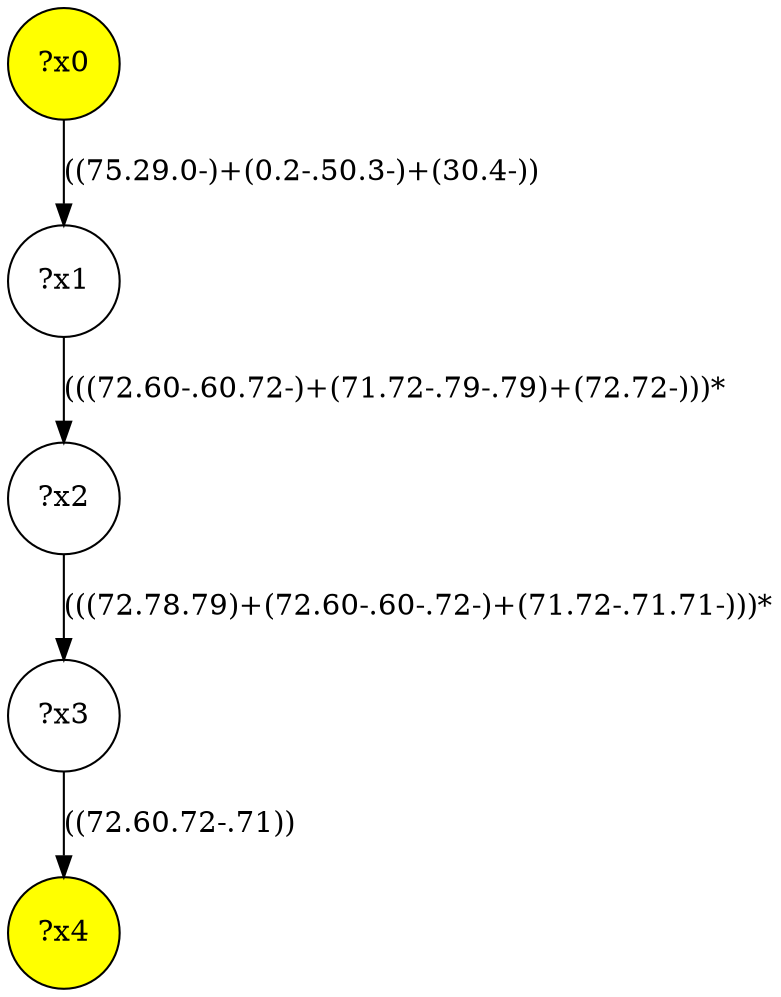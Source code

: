 digraph g {
	x0 [fillcolor="yellow", style="filled," shape=circle, label="?x0"];
	x4 [fillcolor="yellow", style="filled," shape=circle, label="?x4"];
	x1 [shape=circle, label="?x1"];
	x0 -> x1 [label="((75.29.0-)+(0.2-.50.3-)+(30.4-))"];
	x2 [shape=circle, label="?x2"];
	x1 -> x2 [label="(((72.60-.60.72-)+(71.72-.79-.79)+(72.72-)))*"];
	x3 [shape=circle, label="?x3"];
	x2 -> x3 [label="(((72.78.79)+(72.60-.60-.72-)+(71.72-.71.71-)))*"];
	x3 -> x4 [label="((72.60.72-.71))"];
}

